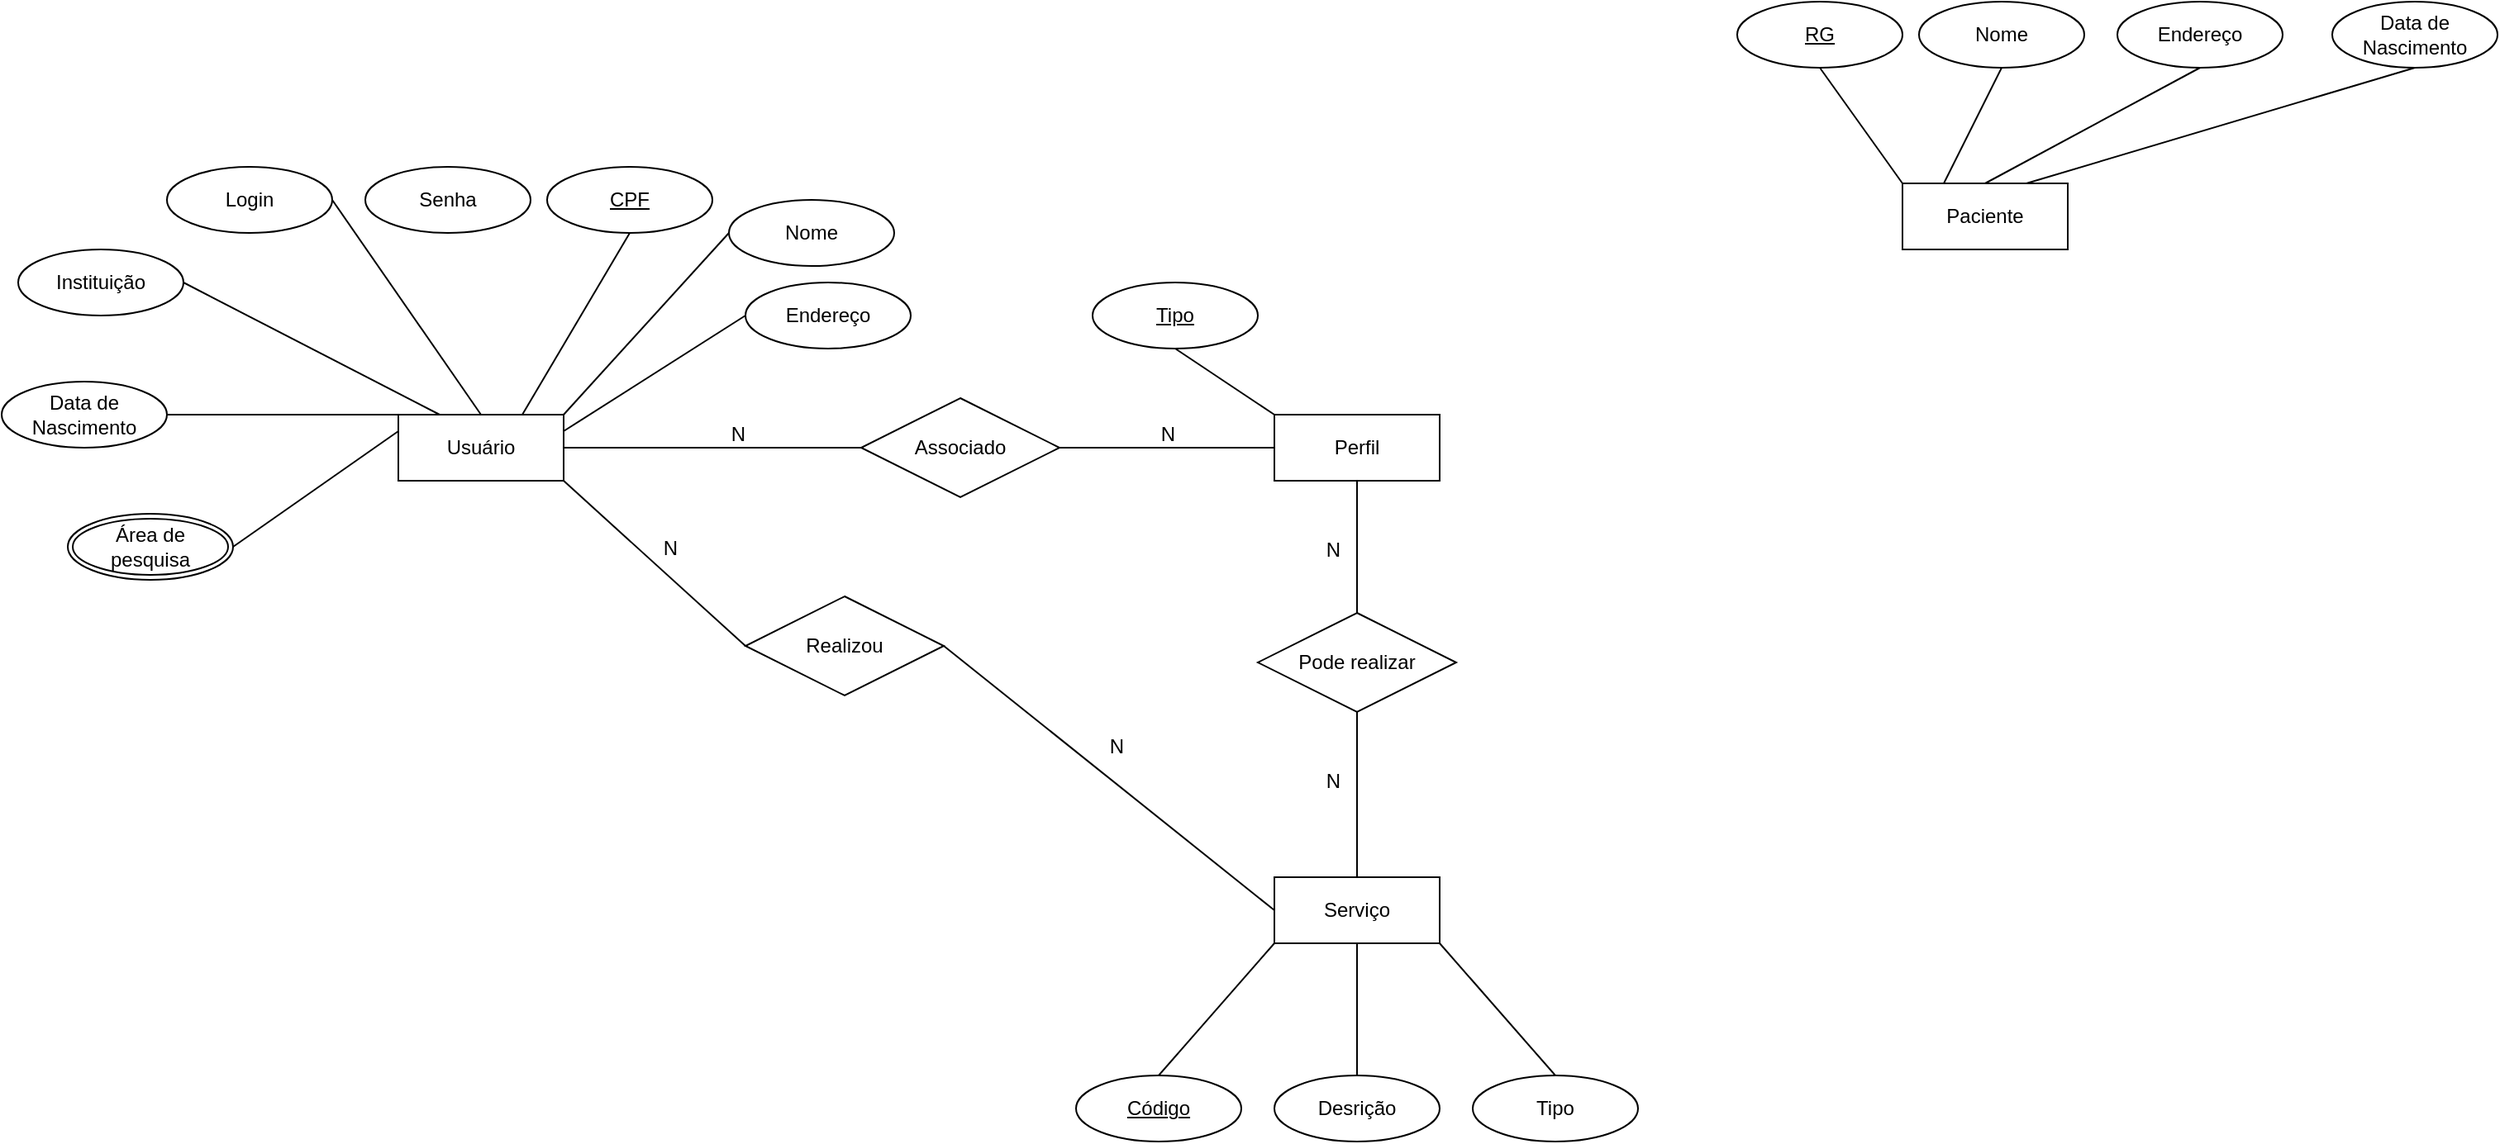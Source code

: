 <mxfile version="14.6.11" type="github">
  <diagram id="c7RSiAgEq7K3T1tGgwCF" name="Page-1">
    <mxGraphModel dx="1185" dy="634" grid="1" gridSize="10" guides="1" tooltips="1" connect="1" arrows="1" fold="1" page="1" pageScale="1" pageWidth="4681" pageHeight="3300" math="0" shadow="0">
      <root>
        <mxCell id="0" />
        <mxCell id="1" parent="0" />
        <mxCell id="BD_xdXeXPQXrnNX-kLKR-1" value="Usuário" style="whiteSpace=wrap;html=1;align=center;" vertex="1" parent="1">
          <mxGeometry x="740" y="560" width="100" height="40" as="geometry" />
        </mxCell>
        <mxCell id="BD_xdXeXPQXrnNX-kLKR-3" value="CPF" style="ellipse;whiteSpace=wrap;html=1;align=center;fontStyle=4;" vertex="1" parent="1">
          <mxGeometry x="830" y="410" width="100" height="40" as="geometry" />
        </mxCell>
        <mxCell id="BD_xdXeXPQXrnNX-kLKR-4" value="" style="endArrow=none;html=1;rounded=0;exitX=0.75;exitY=0;exitDx=0;exitDy=0;entryX=0.5;entryY=1;entryDx=0;entryDy=0;" edge="1" parent="1" source="BD_xdXeXPQXrnNX-kLKR-1" target="BD_xdXeXPQXrnNX-kLKR-3">
          <mxGeometry relative="1" as="geometry">
            <mxPoint x="1160" y="670" as="sourcePoint" />
            <mxPoint x="1320" y="670" as="targetPoint" />
          </mxGeometry>
        </mxCell>
        <mxCell id="BD_xdXeXPQXrnNX-kLKR-5" value="" style="endArrow=none;html=1;rounded=0;exitX=1;exitY=0;exitDx=0;exitDy=0;entryX=0;entryY=0.5;entryDx=0;entryDy=0;" edge="1" parent="1" source="BD_xdXeXPQXrnNX-kLKR-1" target="BD_xdXeXPQXrnNX-kLKR-6">
          <mxGeometry relative="1" as="geometry">
            <mxPoint x="1160" y="670" as="sourcePoint" />
            <mxPoint x="960" y="470" as="targetPoint" />
          </mxGeometry>
        </mxCell>
        <mxCell id="BD_xdXeXPQXrnNX-kLKR-6" value="Nome" style="ellipse;whiteSpace=wrap;html=1;align=center;" vertex="1" parent="1">
          <mxGeometry x="940" y="430" width="100" height="40" as="geometry" />
        </mxCell>
        <mxCell id="BD_xdXeXPQXrnNX-kLKR-7" value="Endereço" style="ellipse;whiteSpace=wrap;html=1;align=center;" vertex="1" parent="1">
          <mxGeometry x="950" y="480" width="100" height="40" as="geometry" />
        </mxCell>
        <mxCell id="BD_xdXeXPQXrnNX-kLKR-9" value="" style="endArrow=none;html=1;rounded=0;exitX=1;exitY=0.25;exitDx=0;exitDy=0;entryX=0;entryY=0.5;entryDx=0;entryDy=0;" edge="1" parent="1" source="BD_xdXeXPQXrnNX-kLKR-1" target="BD_xdXeXPQXrnNX-kLKR-7">
          <mxGeometry relative="1" as="geometry">
            <mxPoint x="1060" y="570" as="sourcePoint" />
            <mxPoint x="1220" y="570" as="targetPoint" />
          </mxGeometry>
        </mxCell>
        <mxCell id="BD_xdXeXPQXrnNX-kLKR-10" value="Área de pesquisa" style="ellipse;shape=doubleEllipse;margin=3;whiteSpace=wrap;html=1;align=center;" vertex="1" parent="1">
          <mxGeometry x="540" y="620" width="100" height="40" as="geometry" />
        </mxCell>
        <mxCell id="BD_xdXeXPQXrnNX-kLKR-12" value="Instituição" style="ellipse;whiteSpace=wrap;html=1;align=center;" vertex="1" parent="1">
          <mxGeometry x="510" y="460" width="100" height="40" as="geometry" />
        </mxCell>
        <mxCell id="BD_xdXeXPQXrnNX-kLKR-14" value="Data de Nascimento" style="ellipse;whiteSpace=wrap;html=1;align=center;" vertex="1" parent="1">
          <mxGeometry x="500" y="540" width="100" height="40" as="geometry" />
        </mxCell>
        <mxCell id="BD_xdXeXPQXrnNX-kLKR-16" value="Login" style="ellipse;whiteSpace=wrap;html=1;align=center;" vertex="1" parent="1">
          <mxGeometry x="600" y="410" width="100" height="40" as="geometry" />
        </mxCell>
        <mxCell id="BD_xdXeXPQXrnNX-kLKR-17" value="Senha" style="ellipse;whiteSpace=wrap;html=1;align=center;" vertex="1" parent="1">
          <mxGeometry x="720" y="410" width="100" height="40" as="geometry" />
        </mxCell>
        <mxCell id="BD_xdXeXPQXrnNX-kLKR-18" value="" style="endArrow=none;html=1;rounded=0;entryX=0.5;entryY=0;entryDx=0;entryDy=0;exitX=1;exitY=0.5;exitDx=0;exitDy=0;" edge="1" parent="1" source="BD_xdXeXPQXrnNX-kLKR-16" target="BD_xdXeXPQXrnNX-kLKR-1">
          <mxGeometry relative="1" as="geometry">
            <mxPoint x="620" y="530" as="sourcePoint" />
            <mxPoint x="780" y="530" as="targetPoint" />
          </mxGeometry>
        </mxCell>
        <mxCell id="BD_xdXeXPQXrnNX-kLKR-19" value="" style="endArrow=none;html=1;rounded=0;entryX=0.25;entryY=0;entryDx=0;entryDy=0;exitX=1;exitY=0.5;exitDx=0;exitDy=0;" edge="1" parent="1" source="BD_xdXeXPQXrnNX-kLKR-12" target="BD_xdXeXPQXrnNX-kLKR-1">
          <mxGeometry relative="1" as="geometry">
            <mxPoint x="740" y="550" as="sourcePoint" />
            <mxPoint x="900" y="550" as="targetPoint" />
          </mxGeometry>
        </mxCell>
        <mxCell id="BD_xdXeXPQXrnNX-kLKR-20" value="" style="endArrow=none;html=1;rounded=0;entryX=0;entryY=0;entryDx=0;entryDy=0;exitX=1;exitY=0.5;exitDx=0;exitDy=0;" edge="1" parent="1" source="BD_xdXeXPQXrnNX-kLKR-14" target="BD_xdXeXPQXrnNX-kLKR-1">
          <mxGeometry relative="1" as="geometry">
            <mxPoint x="610" y="560" as="sourcePoint" />
            <mxPoint x="700" y="580" as="targetPoint" />
          </mxGeometry>
        </mxCell>
        <mxCell id="BD_xdXeXPQXrnNX-kLKR-21" value="" style="endArrow=none;html=1;rounded=0;entryX=0;entryY=0.25;entryDx=0;entryDy=0;exitX=1;exitY=0.5;exitDx=0;exitDy=0;" edge="1" parent="1" source="BD_xdXeXPQXrnNX-kLKR-10" target="BD_xdXeXPQXrnNX-kLKR-1">
          <mxGeometry relative="1" as="geometry">
            <mxPoint x="710" y="660" as="sourcePoint" />
            <mxPoint x="870" y="660" as="targetPoint" />
          </mxGeometry>
        </mxCell>
        <mxCell id="BD_xdXeXPQXrnNX-kLKR-22" value="Perfil" style="whiteSpace=wrap;html=1;align=center;" vertex="1" parent="1">
          <mxGeometry x="1270" y="560" width="100" height="40" as="geometry" />
        </mxCell>
        <mxCell id="BD_xdXeXPQXrnNX-kLKR-23" value="Associado" style="shape=rhombus;perimeter=rhombusPerimeter;whiteSpace=wrap;html=1;align=center;" vertex="1" parent="1">
          <mxGeometry x="1020" y="550" width="120" height="60" as="geometry" />
        </mxCell>
        <mxCell id="BD_xdXeXPQXrnNX-kLKR-24" value="" style="endArrow=none;html=1;rounded=0;exitX=1;exitY=0.5;exitDx=0;exitDy=0;entryX=0;entryY=0.5;entryDx=0;entryDy=0;" edge="1" parent="1" source="BD_xdXeXPQXrnNX-kLKR-1" target="BD_xdXeXPQXrnNX-kLKR-23">
          <mxGeometry relative="1" as="geometry">
            <mxPoint x="890" y="560" as="sourcePoint" />
            <mxPoint x="1050" y="560" as="targetPoint" />
          </mxGeometry>
        </mxCell>
        <mxCell id="BD_xdXeXPQXrnNX-kLKR-25" value="N" style="resizable=0;html=1;align=right;verticalAlign=bottom;" connectable="0" vertex="1" parent="BD_xdXeXPQXrnNX-kLKR-24">
          <mxGeometry x="1" relative="1" as="geometry">
            <mxPoint x="-70" as="offset" />
          </mxGeometry>
        </mxCell>
        <mxCell id="BD_xdXeXPQXrnNX-kLKR-26" value="" style="endArrow=none;html=1;rounded=0;entryX=0;entryY=0.5;entryDx=0;entryDy=0;exitX=1;exitY=0.5;exitDx=0;exitDy=0;" edge="1" parent="1" source="BD_xdXeXPQXrnNX-kLKR-23" target="BD_xdXeXPQXrnNX-kLKR-22">
          <mxGeometry relative="1" as="geometry">
            <mxPoint x="1030" y="639.66" as="sourcePoint" />
            <mxPoint x="1190" y="639.66" as="targetPoint" />
          </mxGeometry>
        </mxCell>
        <mxCell id="BD_xdXeXPQXrnNX-kLKR-27" value="N" style="resizable=0;html=1;align=right;verticalAlign=bottom;" connectable="0" vertex="1" parent="BD_xdXeXPQXrnNX-kLKR-26">
          <mxGeometry x="1" relative="1" as="geometry">
            <mxPoint x="-60" as="offset" />
          </mxGeometry>
        </mxCell>
        <mxCell id="BD_xdXeXPQXrnNX-kLKR-28" value="Tipo" style="ellipse;whiteSpace=wrap;html=1;align=center;fontStyle=4;" vertex="1" parent="1">
          <mxGeometry x="1160" y="480" width="100" height="40" as="geometry" />
        </mxCell>
        <mxCell id="BD_xdXeXPQXrnNX-kLKR-29" value="" style="endArrow=none;html=1;rounded=0;entryX=0;entryY=0;entryDx=0;entryDy=0;exitX=0.5;exitY=1;exitDx=0;exitDy=0;" edge="1" parent="1" source="BD_xdXeXPQXrnNX-kLKR-28" target="BD_xdXeXPQXrnNX-kLKR-22">
          <mxGeometry relative="1" as="geometry">
            <mxPoint x="1100" y="560" as="sourcePoint" />
            <mxPoint x="1260" y="560" as="targetPoint" />
          </mxGeometry>
        </mxCell>
        <mxCell id="BD_xdXeXPQXrnNX-kLKR-30" value="Serviço" style="whiteSpace=wrap;html=1;align=center;" vertex="1" parent="1">
          <mxGeometry x="1270" y="840" width="100" height="40" as="geometry" />
        </mxCell>
        <mxCell id="BD_xdXeXPQXrnNX-kLKR-31" value="Desrição" style="ellipse;whiteSpace=wrap;html=1;align=center;" vertex="1" parent="1">
          <mxGeometry x="1270" y="960" width="100" height="40" as="geometry" />
        </mxCell>
        <mxCell id="BD_xdXeXPQXrnNX-kLKR-33" value="Código" style="ellipse;whiteSpace=wrap;html=1;align=center;fontStyle=4;" vertex="1" parent="1">
          <mxGeometry x="1150" y="960" width="100" height="40" as="geometry" />
        </mxCell>
        <mxCell id="BD_xdXeXPQXrnNX-kLKR-34" value="Tipo" style="ellipse;whiteSpace=wrap;html=1;align=center;" vertex="1" parent="1">
          <mxGeometry x="1390" y="960" width="100" height="40" as="geometry" />
        </mxCell>
        <mxCell id="BD_xdXeXPQXrnNX-kLKR-35" value="" style="endArrow=none;html=1;rounded=0;exitX=0.5;exitY=0;exitDx=0;exitDy=0;entryX=0;entryY=1;entryDx=0;entryDy=0;" edge="1" parent="1" source="BD_xdXeXPQXrnNX-kLKR-33" target="BD_xdXeXPQXrnNX-kLKR-30">
          <mxGeometry relative="1" as="geometry">
            <mxPoint x="1210" y="890" as="sourcePoint" />
            <mxPoint x="1370" y="890" as="targetPoint" />
          </mxGeometry>
        </mxCell>
        <mxCell id="BD_xdXeXPQXrnNX-kLKR-36" value="" style="endArrow=none;html=1;rounded=0;entryX=0.5;entryY=1;entryDx=0;entryDy=0;exitX=0.5;exitY=0;exitDx=0;exitDy=0;" edge="1" parent="1" source="BD_xdXeXPQXrnNX-kLKR-31" target="BD_xdXeXPQXrnNX-kLKR-30">
          <mxGeometry relative="1" as="geometry">
            <mxPoint x="1210" y="890" as="sourcePoint" />
            <mxPoint x="1370" y="890" as="targetPoint" />
          </mxGeometry>
        </mxCell>
        <mxCell id="BD_xdXeXPQXrnNX-kLKR-37" value="" style="endArrow=none;html=1;rounded=0;entryX=1;entryY=1;entryDx=0;entryDy=0;exitX=0.5;exitY=0;exitDx=0;exitDy=0;" edge="1" parent="1" source="BD_xdXeXPQXrnNX-kLKR-34" target="BD_xdXeXPQXrnNX-kLKR-30">
          <mxGeometry relative="1" as="geometry">
            <mxPoint x="1210" y="890" as="sourcePoint" />
            <mxPoint x="1370" y="890" as="targetPoint" />
          </mxGeometry>
        </mxCell>
        <mxCell id="BD_xdXeXPQXrnNX-kLKR-38" value="Pode realizar" style="shape=rhombus;perimeter=rhombusPerimeter;whiteSpace=wrap;html=1;align=center;" vertex="1" parent="1">
          <mxGeometry x="1260" y="680" width="120" height="60" as="geometry" />
        </mxCell>
        <mxCell id="BD_xdXeXPQXrnNX-kLKR-41" value="" style="endArrow=none;html=1;rounded=0;entryX=0.5;entryY=1;entryDx=0;entryDy=0;exitX=0.5;exitY=0;exitDx=0;exitDy=0;" edge="1" parent="1" source="BD_xdXeXPQXrnNX-kLKR-38" target="BD_xdXeXPQXrnNX-kLKR-22">
          <mxGeometry relative="1" as="geometry">
            <mxPoint x="1290" y="810" as="sourcePoint" />
            <mxPoint x="1450" y="810" as="targetPoint" />
          </mxGeometry>
        </mxCell>
        <mxCell id="BD_xdXeXPQXrnNX-kLKR-42" value="N" style="resizable=0;html=1;align=right;verticalAlign=bottom;" connectable="0" vertex="1" parent="BD_xdXeXPQXrnNX-kLKR-41">
          <mxGeometry x="1" relative="1" as="geometry">
            <mxPoint x="-10" y="50" as="offset" />
          </mxGeometry>
        </mxCell>
        <mxCell id="BD_xdXeXPQXrnNX-kLKR-43" value="" style="endArrow=none;html=1;rounded=0;entryX=0.5;entryY=1;entryDx=0;entryDy=0;exitX=0.5;exitY=0;exitDx=0;exitDy=0;" edge="1" parent="1" source="BD_xdXeXPQXrnNX-kLKR-30" target="BD_xdXeXPQXrnNX-kLKR-38">
          <mxGeometry relative="1" as="geometry">
            <mxPoint x="1480" y="830" as="sourcePoint" />
            <mxPoint x="1480" y="750" as="targetPoint" />
          </mxGeometry>
        </mxCell>
        <mxCell id="BD_xdXeXPQXrnNX-kLKR-44" value="N" style="resizable=0;html=1;align=right;verticalAlign=bottom;" connectable="0" vertex="1" parent="BD_xdXeXPQXrnNX-kLKR-43">
          <mxGeometry x="1" relative="1" as="geometry">
            <mxPoint x="-10" y="50" as="offset" />
          </mxGeometry>
        </mxCell>
        <mxCell id="BD_xdXeXPQXrnNX-kLKR-46" value="Realizou" style="shape=rhombus;perimeter=rhombusPerimeter;whiteSpace=wrap;html=1;align=center;" vertex="1" parent="1">
          <mxGeometry x="950" y="670" width="120" height="60" as="geometry" />
        </mxCell>
        <mxCell id="BD_xdXeXPQXrnNX-kLKR-48" value="" style="endArrow=none;html=1;rounded=0;exitX=1;exitY=1;exitDx=0;exitDy=0;entryX=0;entryY=0.5;entryDx=0;entryDy=0;" edge="1" parent="1" source="BD_xdXeXPQXrnNX-kLKR-1" target="BD_xdXeXPQXrnNX-kLKR-46">
          <mxGeometry relative="1" as="geometry">
            <mxPoint x="720" y="690" as="sourcePoint" />
            <mxPoint x="880" y="690" as="targetPoint" />
          </mxGeometry>
        </mxCell>
        <mxCell id="BD_xdXeXPQXrnNX-kLKR-49" value="N" style="resizable=0;html=1;align=right;verticalAlign=bottom;" connectable="0" vertex="1" parent="BD_xdXeXPQXrnNX-kLKR-48">
          <mxGeometry x="1" relative="1" as="geometry">
            <mxPoint x="-40" y="-50" as="offset" />
          </mxGeometry>
        </mxCell>
        <mxCell id="BD_xdXeXPQXrnNX-kLKR-50" value="" style="endArrow=none;html=1;rounded=0;exitX=1;exitY=0.5;exitDx=0;exitDy=0;entryX=0;entryY=0.5;entryDx=0;entryDy=0;" edge="1" parent="1" source="BD_xdXeXPQXrnNX-kLKR-46" target="BD_xdXeXPQXrnNX-kLKR-30">
          <mxGeometry relative="1" as="geometry">
            <mxPoint x="1070" y="760" as="sourcePoint" />
            <mxPoint x="1230" y="760" as="targetPoint" />
          </mxGeometry>
        </mxCell>
        <mxCell id="BD_xdXeXPQXrnNX-kLKR-51" value="N" style="resizable=0;html=1;align=right;verticalAlign=bottom;" connectable="0" vertex="1" parent="BD_xdXeXPQXrnNX-kLKR-50">
          <mxGeometry x="1" relative="1" as="geometry">
            <mxPoint x="-90" y="-90" as="offset" />
          </mxGeometry>
        </mxCell>
        <mxCell id="BD_xdXeXPQXrnNX-kLKR-52" value="Paciente" style="whiteSpace=wrap;html=1;align=center;" vertex="1" parent="1">
          <mxGeometry x="1650" y="420" width="100" height="40" as="geometry" />
        </mxCell>
        <mxCell id="BD_xdXeXPQXrnNX-kLKR-53" value="RG" style="ellipse;whiteSpace=wrap;html=1;align=center;fontStyle=4;" vertex="1" parent="1">
          <mxGeometry x="1550" y="310" width="100" height="40" as="geometry" />
        </mxCell>
        <mxCell id="BD_xdXeXPQXrnNX-kLKR-54" value="Nome" style="ellipse;whiteSpace=wrap;html=1;align=center;" vertex="1" parent="1">
          <mxGeometry x="1660" y="310" width="100" height="40" as="geometry" />
        </mxCell>
        <mxCell id="BD_xdXeXPQXrnNX-kLKR-56" value="Data de Nascimento" style="ellipse;whiteSpace=wrap;html=1;align=center;" vertex="1" parent="1">
          <mxGeometry x="1910" y="310" width="100" height="40" as="geometry" />
        </mxCell>
        <mxCell id="BD_xdXeXPQXrnNX-kLKR-57" value="Endereço" style="ellipse;whiteSpace=wrap;html=1;align=center;" vertex="1" parent="1">
          <mxGeometry x="1780" y="310" width="100" height="40" as="geometry" />
        </mxCell>
        <mxCell id="BD_xdXeXPQXrnNX-kLKR-58" value="" style="endArrow=none;html=1;rounded=0;exitX=0.5;exitY=1;exitDx=0;exitDy=0;entryX=0;entryY=0;entryDx=0;entryDy=0;" edge="1" parent="1" source="BD_xdXeXPQXrnNX-kLKR-53" target="BD_xdXeXPQXrnNX-kLKR-52">
          <mxGeometry relative="1" as="geometry">
            <mxPoint x="1590" y="510" as="sourcePoint" />
            <mxPoint x="1750" y="510" as="targetPoint" />
          </mxGeometry>
        </mxCell>
        <mxCell id="BD_xdXeXPQXrnNX-kLKR-59" value="" style="endArrow=none;html=1;rounded=0;entryX=0.5;entryY=1;entryDx=0;entryDy=0;exitX=0.25;exitY=0;exitDx=0;exitDy=0;" edge="1" parent="1" source="BD_xdXeXPQXrnNX-kLKR-52" target="BD_xdXeXPQXrnNX-kLKR-54">
          <mxGeometry relative="1" as="geometry">
            <mxPoint x="1590" y="510" as="sourcePoint" />
            <mxPoint x="1750" y="510" as="targetPoint" />
          </mxGeometry>
        </mxCell>
        <mxCell id="BD_xdXeXPQXrnNX-kLKR-60" value="" style="endArrow=none;html=1;rounded=0;entryX=0.5;entryY=1;entryDx=0;entryDy=0;exitX=0.5;exitY=0;exitDx=0;exitDy=0;" edge="1" parent="1" source="BD_xdXeXPQXrnNX-kLKR-52" target="BD_xdXeXPQXrnNX-kLKR-57">
          <mxGeometry relative="1" as="geometry">
            <mxPoint x="1590" y="510" as="sourcePoint" />
            <mxPoint x="1750" y="510" as="targetPoint" />
          </mxGeometry>
        </mxCell>
        <mxCell id="BD_xdXeXPQXrnNX-kLKR-61" value="" style="endArrow=none;html=1;rounded=0;entryX=0.5;entryY=1;entryDx=0;entryDy=0;exitX=0.75;exitY=0;exitDx=0;exitDy=0;" edge="1" parent="1" source="BD_xdXeXPQXrnNX-kLKR-52" target="BD_xdXeXPQXrnNX-kLKR-56">
          <mxGeometry relative="1" as="geometry">
            <mxPoint x="1590" y="510" as="sourcePoint" />
            <mxPoint x="1750" y="510" as="targetPoint" />
          </mxGeometry>
        </mxCell>
      </root>
    </mxGraphModel>
  </diagram>
</mxfile>
